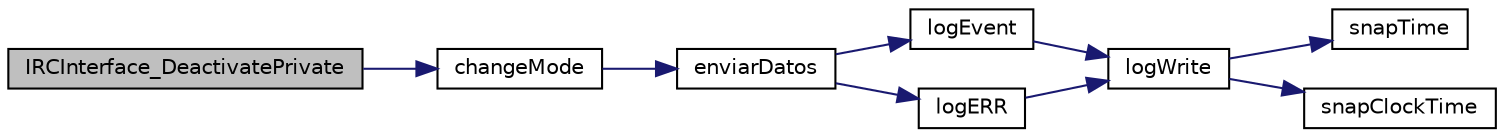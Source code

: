 digraph "IRCInterface_DeactivatePrivate"
{
  edge [fontname="Helvetica",fontsize="10",labelfontname="Helvetica",labelfontsize="10"];
  node [fontname="Helvetica",fontsize="10",shape=record];
  rankdir="LR";
  Node1 [label="IRCInterface_DeactivatePrivate",height=0.2,width=0.4,color="black", fillcolor="grey75", style="filled", fontcolor="black"];
  Node1 -> Node2 [color="midnightblue",fontsize="10",style="solid"];
  Node2 [label="changeMode",height=0.2,width=0.4,color="black", fillcolor="white", style="filled",URL="$aux__functions_8h.html#a06340d30a60b297a60b17841767fad85"];
  Node2 -> Node3 [color="midnightblue",fontsize="10",style="solid"];
  Node3 [label="enviarDatos",height=0.2,width=0.4,color="black", fillcolor="white", style="filled",URL="$conexion__tcp_8h.html#ab9468ce1338cfca5736ab407ba155f55"];
  Node3 -> Node4 [color="midnightblue",fontsize="10",style="solid"];
  Node4 [label="logEvent",height=0.2,width=0.4,color="black", fillcolor="white", style="filled",URL="$logger_8h.html#af71188329ee1cf68a59d3f9ddd035ca6"];
  Node4 -> Node5 [color="midnightblue",fontsize="10",style="solid"];
  Node5 [label="logWrite",height=0.2,width=0.4,color="black", fillcolor="white", style="filled",URL="$logger_8c.html#a6d1f5cd19f49b187e2097a467eca0233"];
  Node5 -> Node6 [color="midnightblue",fontsize="10",style="solid"];
  Node6 [label="snapTime",height=0.2,width=0.4,color="black", fillcolor="white", style="filled",URL="$logger_8c.html#a9780074b15cc3acc70e3ee5989c8005a"];
  Node5 -> Node7 [color="midnightblue",fontsize="10",style="solid"];
  Node7 [label="snapClockTime",height=0.2,width=0.4,color="black", fillcolor="white", style="filled",URL="$logger_8c.html#ad5ed54850fd750ca0935368e72017537"];
  Node3 -> Node8 [color="midnightblue",fontsize="10",style="solid"];
  Node8 [label="logERR",height=0.2,width=0.4,color="black", fillcolor="white", style="filled",URL="$logger_8h.html#a9487660b2ec318326782a9d9e32f8461"];
  Node8 -> Node5 [color="midnightblue",fontsize="10",style="solid"];
}
